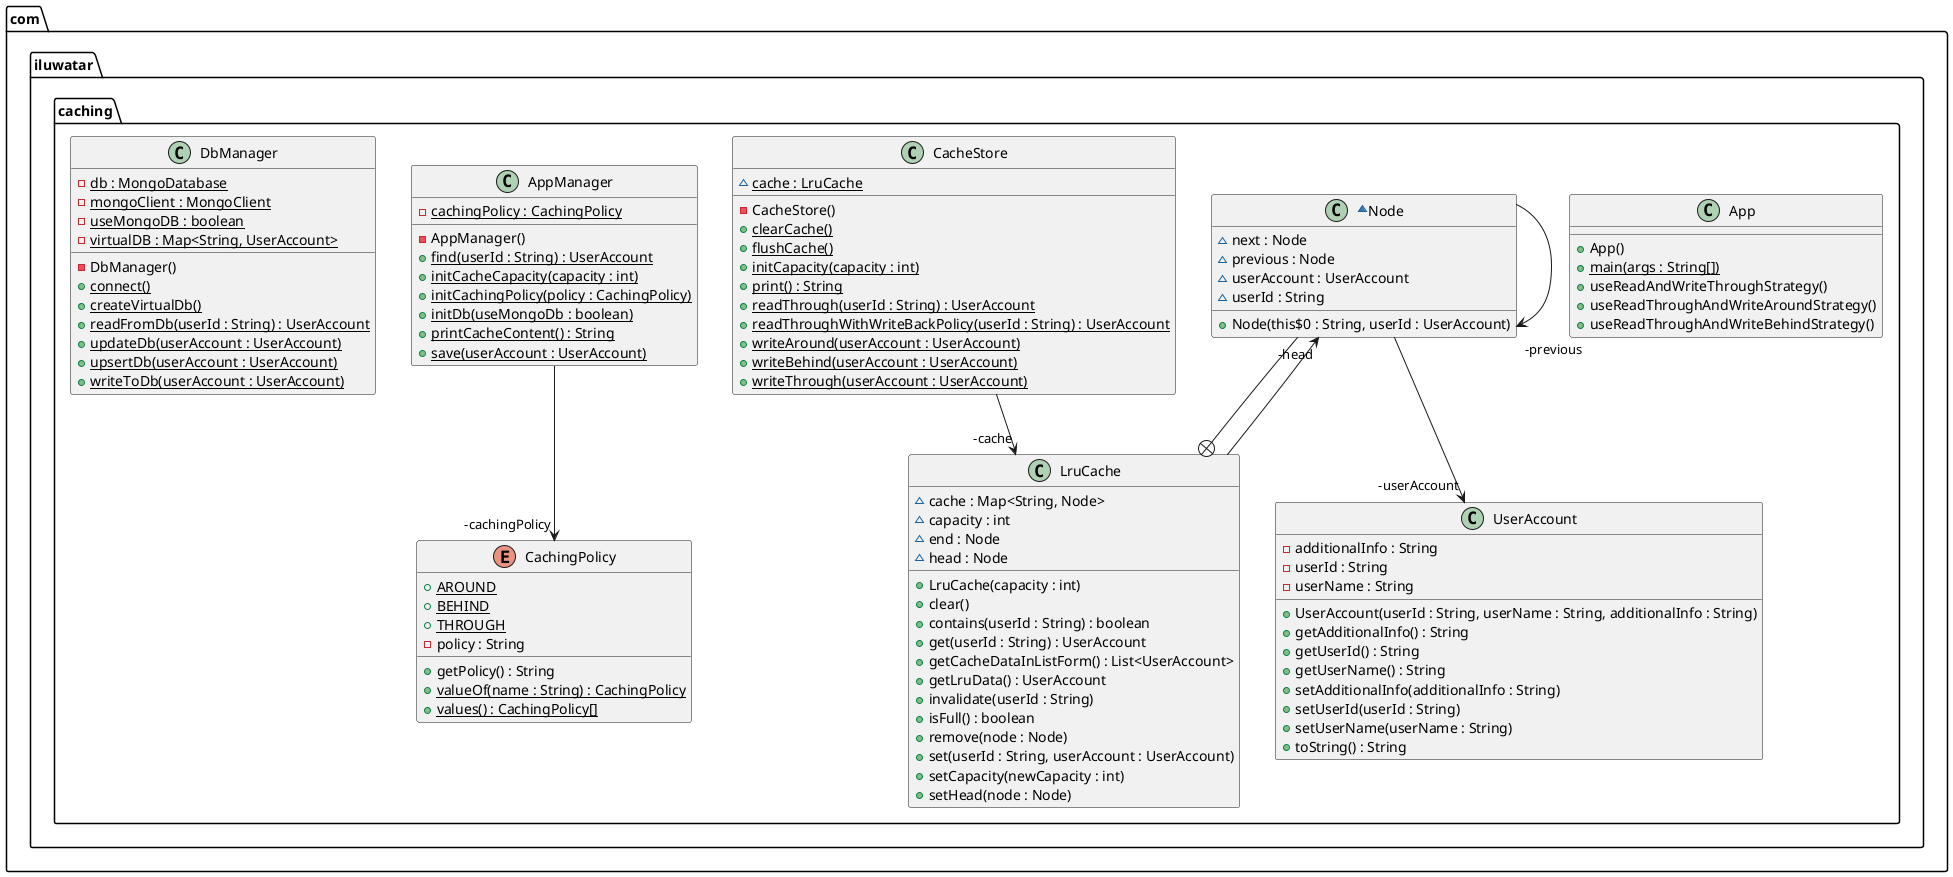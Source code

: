 @startuml
package com.iluwatar.caching {
  class App {
    + App()
    + main(args : String[]) {static}
    + useReadAndWriteThroughStrategy()
    + useReadThroughAndWriteAroundStrategy()
    + useReadThroughAndWriteBehindStrategy()
  }
  ~class Node {
    ~ next : Node
    ~ previous : Node
    ~ userAccount : UserAccount
    ~ userId : String
    + Node(this$0 : String, userId : UserAccount)
  }
  class CacheStore {
    ~ cache : LruCache {static}
    - CacheStore()
    + clearCache() {static}
    + flushCache() {static}
    + initCapacity(capacity : int) {static}
    + print() : String {static}
    + readThrough(userId : String) : UserAccount {static}
    + readThroughWithWriteBackPolicy(userId : String) : UserAccount {static}
    + writeAround(userAccount : UserAccount) {static}
    + writeBehind(userAccount : UserAccount) {static}
    + writeThrough(userAccount : UserAccount) {static}
  }
  class AppManager {
    - cachingPolicy : CachingPolicy {static}
    - AppManager()
    + find(userId : String) : UserAccount {static}
    + initCacheCapacity(capacity : int) {static}
    + initCachingPolicy(policy : CachingPolicy) {static}
    + initDb(useMongoDb : boolean) {static}
    + printCacheContent() : String {static}
    + save(userAccount : UserAccount) {static}
  }
  class UserAccount {
    - additionalInfo : String
    - userId : String
    - userName : String
    + UserAccount(userId : String, userName : String, additionalInfo : String)
    + getAdditionalInfo() : String
    + getUserId() : String
    + getUserName() : String
    + setAdditionalInfo(additionalInfo : String)
    + setUserId(userId : String)
    + setUserName(userName : String)
    + toString() : String
  }
  class LruCache {
    ~ cache : Map<String, Node>
    ~ capacity : int
    ~ end : Node
    ~ head : Node
    + LruCache(capacity : int)
    + clear()
    + contains(userId : String) : boolean
    + get(userId : String) : UserAccount
    + getCacheDataInListForm() : List<UserAccount>
    + getLruData() : UserAccount
    + invalidate(userId : String)
    + isFull() : boolean
    + remove(node : Node)
    + set(userId : String, userAccount : UserAccount)
    + setCapacity(newCapacity : int)
    + setHead(node : Node)
  }
  class DbManager {
    - db : MongoDatabase {static}
    - mongoClient : MongoClient {static}
    - useMongoDB : boolean {static}
    - virtualDB : Map<String, UserAccount> {static}
    - DbManager()
    + connect() {static}
    + createVirtualDb() {static}
    + readFromDb(userId : String) : UserAccount {static}
    + updateDb(userAccount : UserAccount) {static}
    + upsertDb(userAccount : UserAccount) {static}
    + writeToDb(userAccount : UserAccount) {static}
  }
  enum CachingPolicy {
    + AROUND {static}
    + BEHIND {static}
    + THROUGH {static}
    - policy : String
    + getPolicy() : String
    + valueOf(name : String) : CachingPolicy {static}
    + values() : CachingPolicy[] {static}
  }
}
Node --+ LruCache
LruCache -->  "-head" Node
Node -->  "-previous" Node
AppManager -->  "-cachingPolicy" CachingPolicy
Node -->  "-userAccount" UserAccount
CacheStore -->  "-cache" LruCache
@enduml